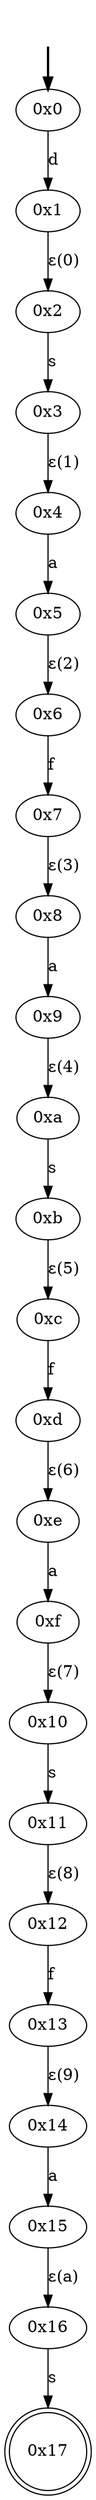 digraph {
	fake [style=invisible]
	"0x0" [root=true]
	"0x1"
	"0x2"
	"0x3"
	"0x4"
	"0x5"
	"0x6"
	"0x7"
	"0x8"
	"0x9"
	"0xa"
	"0xb"
	"0xc"
	"0xd"
	"0xe"
	"0xf"
	"0x10"
	"0x11"
	"0x12"
	"0x13"
	"0x14"
	"0x15"
	"0x16"
	"0x17" [shape=doublecircle]
	fake -> "0x0" [style=bold]
	"0x0" -> "0x1" [label=d]
	"0x2" -> "0x3" [label=s]
	"0x1" -> "0x2" [label="ε(0)"]
	"0x4" -> "0x5" [label=a]
	"0x3" -> "0x4" [label="ε(1)"]
	"0x6" -> "0x7" [label=f]
	"0x5" -> "0x6" [label="ε(2)"]
	"0x8" -> "0x9" [label=a]
	"0x7" -> "0x8" [label="ε(3)"]
	"0xa" -> "0xb" [label=s]
	"0x9" -> "0xa" [label="ε(4)"]
	"0xc" -> "0xd" [label=f]
	"0xb" -> "0xc" [label="ε(5)"]
	"0xe" -> "0xf" [label=a]
	"0xd" -> "0xe" [label="ε(6)"]
	"0x10" -> "0x11" [label=s]
	"0xf" -> "0x10" [label="ε(7)"]
	"0x12" -> "0x13" [label=f]
	"0x11" -> "0x12" [label="ε(8)"]
	"0x14" -> "0x15" [label=a]
	"0x13" -> "0x14" [label="ε(9)"]
	"0x16" -> "0x17" [label=s]
	"0x15" -> "0x16" [label="ε(a)"]
}
